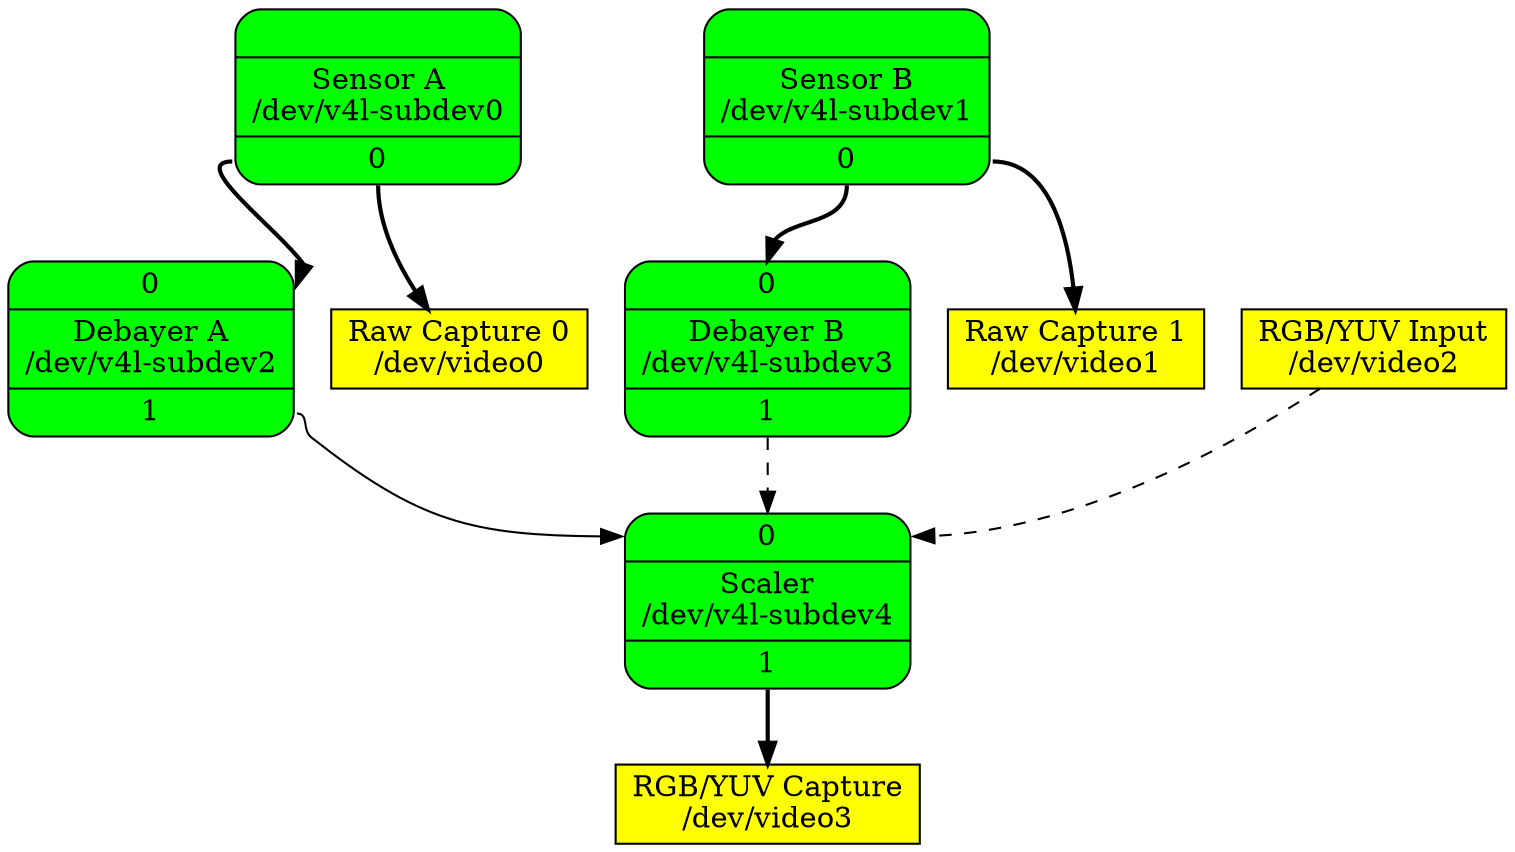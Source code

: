 # SPDX-License-Identifier: GPL-2.0-only

digraph board {
	rankdir=TB
	n00000001 [label="{{} | Sensor A\n/dev/v4l-subdev0 | {<port0> 0}}", shape=Mrecord, style=filled, fillcolor=green]
	n00000001:port0 -> n00000005:port0 [style=bold]
	n00000001:port0 -> n0000000b [style=bold]
	n00000003 [label="{{} | Sensor B\n/dev/v4l-subdev1 | {<port0> 0}}", shape=Mrecord, style=filled, fillcolor=green]
	n00000003:port0 -> n00000008:port0 [style=bold]
	n00000003:port0 -> n0000000f [style=bold]
	n00000005 [label="{{<port0> 0} | Debayer A\n/dev/v4l-subdev2 | {<port1> 1}}", shape=Mrecord, style=filled, fillcolor=green]
	n00000005:port1 -> n00000017:port0
	n00000008 [label="{{<port0> 0} | Debayer B\n/dev/v4l-subdev3 | {<port1> 1}}", shape=Mrecord, style=filled, fillcolor=green]
	n00000008:port1 -> n00000017:port0 [style=dashed]
	n0000000b [label="Raw Capture 0\n/dev/video0", shape=box, style=filled, fillcolor=yellow]
	n0000000f [label="Raw Capture 1\n/dev/video1", shape=box, style=filled, fillcolor=yellow]
	n00000013 [label="RGB/YUV Input\n/dev/video2", shape=box, style=filled, fillcolor=yellow]
	n00000013 -> n00000017:port0 [style=dashed]
	n00000017 [label="{{<port0> 0} | Scaler\n/dev/v4l-subdev4 | {<port1> 1}}", shape=Mrecord, style=filled, fillcolor=green]
	n00000017:port1 -> n0000001a [style=bold]
	n0000001a [label="RGB/YUV Capture\n/dev/video3", shape=box, style=filled, fillcolor=yellow]
}
